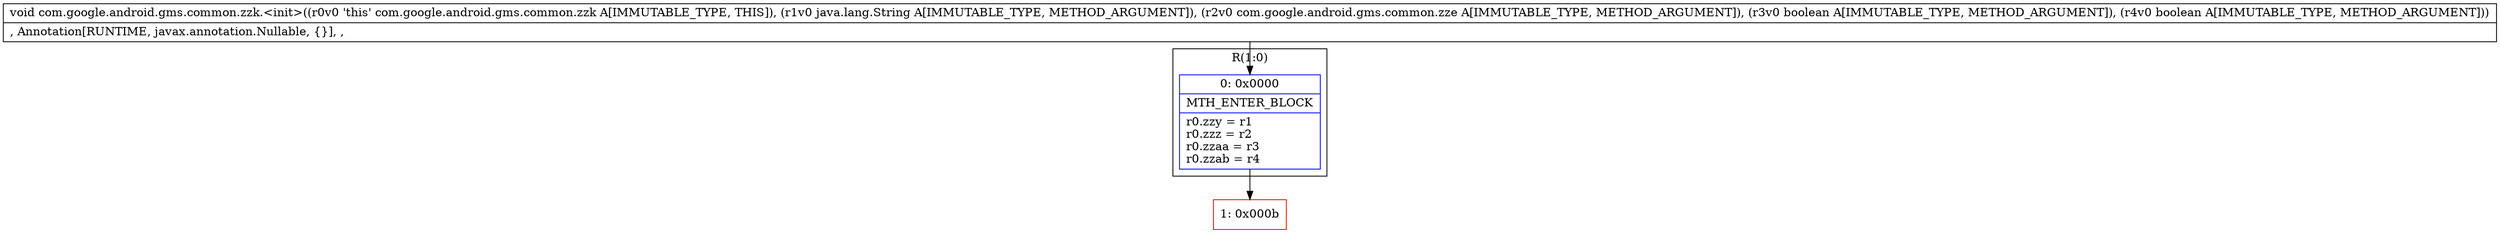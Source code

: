 digraph "CFG forcom.google.android.gms.common.zzk.\<init\>(Ljava\/lang\/String;Lcom\/google\/android\/gms\/common\/zze;ZZ)V" {
subgraph cluster_Region_828711197 {
label = "R(1:0)";
node [shape=record,color=blue];
Node_0 [shape=record,label="{0\:\ 0x0000|MTH_ENTER_BLOCK\l|r0.zzy = r1\lr0.zzz = r2\lr0.zzaa = r3\lr0.zzab = r4\l}"];
}
Node_1 [shape=record,color=red,label="{1\:\ 0x000b}"];
MethodNode[shape=record,label="{void com.google.android.gms.common.zzk.\<init\>((r0v0 'this' com.google.android.gms.common.zzk A[IMMUTABLE_TYPE, THIS]), (r1v0 java.lang.String A[IMMUTABLE_TYPE, METHOD_ARGUMENT]), (r2v0 com.google.android.gms.common.zze A[IMMUTABLE_TYPE, METHOD_ARGUMENT]), (r3v0 boolean A[IMMUTABLE_TYPE, METHOD_ARGUMENT]), (r4v0 boolean A[IMMUTABLE_TYPE, METHOD_ARGUMENT]))  | , Annotation[RUNTIME, javax.annotation.Nullable, \{\}], , \l}"];
MethodNode -> Node_0;
Node_0 -> Node_1;
}

